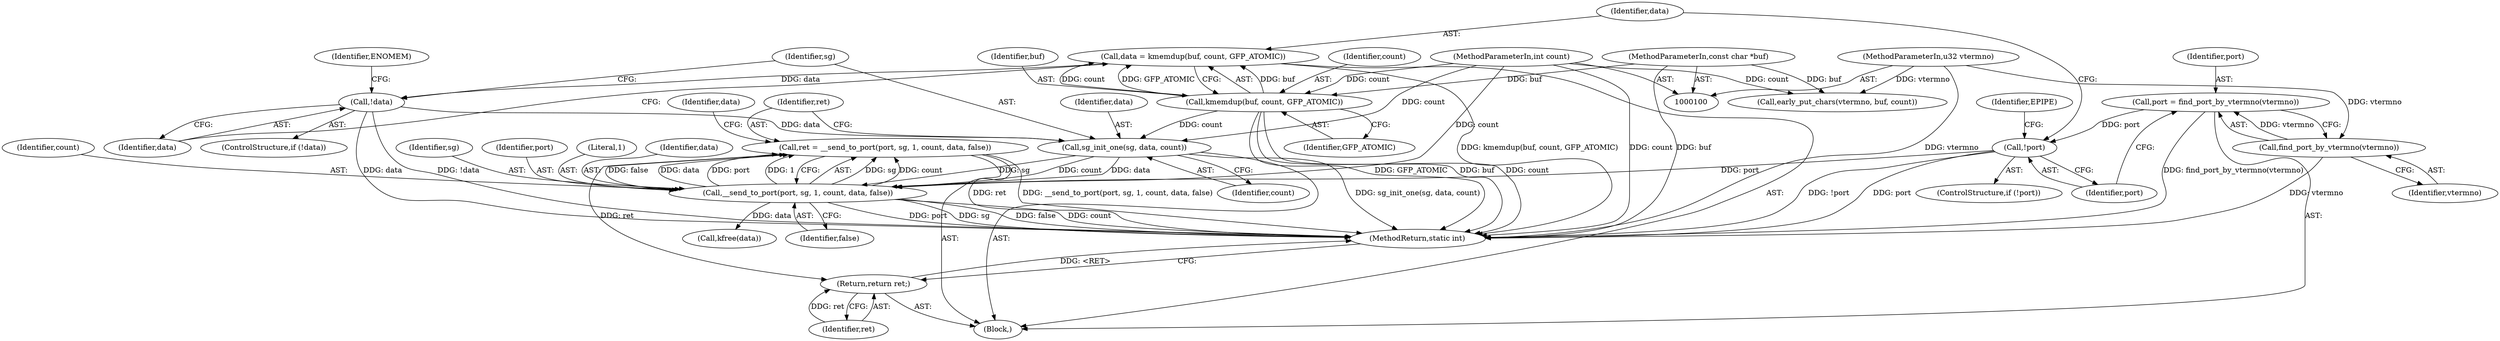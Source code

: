 digraph "0_linux_c4baad50297d84bde1a7ad45e50c73adae4a2192@API" {
"1000143" [label="(Call,ret = __send_to_port(port, sg, 1, count, data, false))"];
"1000145" [label="(Call,__send_to_port(port, sg, 1, count, data, false))"];
"1000122" [label="(Call,!port)"];
"1000117" [label="(Call,port = find_port_by_vtermno(vtermno))"];
"1000119" [label="(Call,find_port_by_vtermno(vtermno))"];
"1000101" [label="(MethodParameterIn,u32 vtermno)"];
"1000139" [label="(Call,sg_init_one(sg, data, count))"];
"1000134" [label="(Call,!data)"];
"1000127" [label="(Call,data = kmemdup(buf, count, GFP_ATOMIC))"];
"1000129" [label="(Call,kmemdup(buf, count, GFP_ATOMIC))"];
"1000102" [label="(MethodParameterIn,const char *buf)"];
"1000103" [label="(MethodParameterIn,int count)"];
"1000154" [label="(Return,return ret;)"];
"1000150" [label="(Identifier,data)"];
"1000120" [label="(Identifier,vtermno)"];
"1000149" [label="(Identifier,count)"];
"1000141" [label="(Identifier,data)"];
"1000121" [label="(ControlStructure,if (!port))"];
"1000151" [label="(Identifier,false)"];
"1000126" [label="(Identifier,EPIPE)"];
"1000147" [label="(Identifier,sg)"];
"1000153" [label="(Identifier,data)"];
"1000146" [label="(Identifier,port)"];
"1000102" [label="(MethodParameterIn,const char *buf)"];
"1000156" [label="(MethodReturn,static int)"];
"1000129" [label="(Call,kmemdup(buf, count, GFP_ATOMIC))"];
"1000122" [label="(Call,!port)"];
"1000152" [label="(Call,kfree(data))"];
"1000101" [label="(MethodParameterIn,u32 vtermno)"];
"1000127" [label="(Call,data = kmemdup(buf, count, GFP_ATOMIC))"];
"1000118" [label="(Identifier,port)"];
"1000119" [label="(Call,find_port_by_vtermno(vtermno))"];
"1000139" [label="(Call,sg_init_one(sg, data, count))"];
"1000143" [label="(Call,ret = __send_to_port(port, sg, 1, count, data, false))"];
"1000131" [label="(Identifier,count)"];
"1000132" [label="(Identifier,GFP_ATOMIC)"];
"1000104" [label="(Block,)"];
"1000148" [label="(Literal,1)"];
"1000128" [label="(Identifier,data)"];
"1000123" [label="(Identifier,port)"];
"1000133" [label="(ControlStructure,if (!data))"];
"1000155" [label="(Identifier,ret)"];
"1000138" [label="(Identifier,ENOMEM)"];
"1000113" [label="(Call,early_put_chars(vtermno, buf, count))"];
"1000134" [label="(Call,!data)"];
"1000145" [label="(Call,__send_to_port(port, sg, 1, count, data, false))"];
"1000154" [label="(Return,return ret;)"];
"1000140" [label="(Identifier,sg)"];
"1000103" [label="(MethodParameterIn,int count)"];
"1000142" [label="(Identifier,count)"];
"1000135" [label="(Identifier,data)"];
"1000117" [label="(Call,port = find_port_by_vtermno(vtermno))"];
"1000144" [label="(Identifier,ret)"];
"1000130" [label="(Identifier,buf)"];
"1000143" -> "1000104"  [label="AST: "];
"1000143" -> "1000145"  [label="CFG: "];
"1000144" -> "1000143"  [label="AST: "];
"1000145" -> "1000143"  [label="AST: "];
"1000153" -> "1000143"  [label="CFG: "];
"1000143" -> "1000156"  [label="DDG: ret"];
"1000143" -> "1000156"  [label="DDG: __send_to_port(port, sg, 1, count, data, false)"];
"1000145" -> "1000143"  [label="DDG: sg"];
"1000145" -> "1000143"  [label="DDG: count"];
"1000145" -> "1000143"  [label="DDG: false"];
"1000145" -> "1000143"  [label="DDG: data"];
"1000145" -> "1000143"  [label="DDG: port"];
"1000145" -> "1000143"  [label="DDG: 1"];
"1000143" -> "1000154"  [label="DDG: ret"];
"1000145" -> "1000151"  [label="CFG: "];
"1000146" -> "1000145"  [label="AST: "];
"1000147" -> "1000145"  [label="AST: "];
"1000148" -> "1000145"  [label="AST: "];
"1000149" -> "1000145"  [label="AST: "];
"1000150" -> "1000145"  [label="AST: "];
"1000151" -> "1000145"  [label="AST: "];
"1000145" -> "1000156"  [label="DDG: false"];
"1000145" -> "1000156"  [label="DDG: count"];
"1000145" -> "1000156"  [label="DDG: port"];
"1000145" -> "1000156"  [label="DDG: sg"];
"1000122" -> "1000145"  [label="DDG: port"];
"1000139" -> "1000145"  [label="DDG: sg"];
"1000139" -> "1000145"  [label="DDG: count"];
"1000139" -> "1000145"  [label="DDG: data"];
"1000103" -> "1000145"  [label="DDG: count"];
"1000145" -> "1000152"  [label="DDG: data"];
"1000122" -> "1000121"  [label="AST: "];
"1000122" -> "1000123"  [label="CFG: "];
"1000123" -> "1000122"  [label="AST: "];
"1000126" -> "1000122"  [label="CFG: "];
"1000128" -> "1000122"  [label="CFG: "];
"1000122" -> "1000156"  [label="DDG: port"];
"1000122" -> "1000156"  [label="DDG: !port"];
"1000117" -> "1000122"  [label="DDG: port"];
"1000117" -> "1000104"  [label="AST: "];
"1000117" -> "1000119"  [label="CFG: "];
"1000118" -> "1000117"  [label="AST: "];
"1000119" -> "1000117"  [label="AST: "];
"1000123" -> "1000117"  [label="CFG: "];
"1000117" -> "1000156"  [label="DDG: find_port_by_vtermno(vtermno)"];
"1000119" -> "1000117"  [label="DDG: vtermno"];
"1000119" -> "1000120"  [label="CFG: "];
"1000120" -> "1000119"  [label="AST: "];
"1000119" -> "1000156"  [label="DDG: vtermno"];
"1000101" -> "1000119"  [label="DDG: vtermno"];
"1000101" -> "1000100"  [label="AST: "];
"1000101" -> "1000156"  [label="DDG: vtermno"];
"1000101" -> "1000113"  [label="DDG: vtermno"];
"1000139" -> "1000104"  [label="AST: "];
"1000139" -> "1000142"  [label="CFG: "];
"1000140" -> "1000139"  [label="AST: "];
"1000141" -> "1000139"  [label="AST: "];
"1000142" -> "1000139"  [label="AST: "];
"1000144" -> "1000139"  [label="CFG: "];
"1000139" -> "1000156"  [label="DDG: sg_init_one(sg, data, count)"];
"1000134" -> "1000139"  [label="DDG: data"];
"1000129" -> "1000139"  [label="DDG: count"];
"1000103" -> "1000139"  [label="DDG: count"];
"1000134" -> "1000133"  [label="AST: "];
"1000134" -> "1000135"  [label="CFG: "];
"1000135" -> "1000134"  [label="AST: "];
"1000138" -> "1000134"  [label="CFG: "];
"1000140" -> "1000134"  [label="CFG: "];
"1000134" -> "1000156"  [label="DDG: !data"];
"1000134" -> "1000156"  [label="DDG: data"];
"1000127" -> "1000134"  [label="DDG: data"];
"1000127" -> "1000104"  [label="AST: "];
"1000127" -> "1000129"  [label="CFG: "];
"1000128" -> "1000127"  [label="AST: "];
"1000129" -> "1000127"  [label="AST: "];
"1000135" -> "1000127"  [label="CFG: "];
"1000127" -> "1000156"  [label="DDG: kmemdup(buf, count, GFP_ATOMIC)"];
"1000129" -> "1000127"  [label="DDG: buf"];
"1000129" -> "1000127"  [label="DDG: count"];
"1000129" -> "1000127"  [label="DDG: GFP_ATOMIC"];
"1000129" -> "1000132"  [label="CFG: "];
"1000130" -> "1000129"  [label="AST: "];
"1000131" -> "1000129"  [label="AST: "];
"1000132" -> "1000129"  [label="AST: "];
"1000129" -> "1000156"  [label="DDG: count"];
"1000129" -> "1000156"  [label="DDG: buf"];
"1000129" -> "1000156"  [label="DDG: GFP_ATOMIC"];
"1000102" -> "1000129"  [label="DDG: buf"];
"1000103" -> "1000129"  [label="DDG: count"];
"1000102" -> "1000100"  [label="AST: "];
"1000102" -> "1000156"  [label="DDG: buf"];
"1000102" -> "1000113"  [label="DDG: buf"];
"1000103" -> "1000100"  [label="AST: "];
"1000103" -> "1000156"  [label="DDG: count"];
"1000103" -> "1000113"  [label="DDG: count"];
"1000154" -> "1000104"  [label="AST: "];
"1000154" -> "1000155"  [label="CFG: "];
"1000155" -> "1000154"  [label="AST: "];
"1000156" -> "1000154"  [label="CFG: "];
"1000154" -> "1000156"  [label="DDG: <RET>"];
"1000155" -> "1000154"  [label="DDG: ret"];
}
